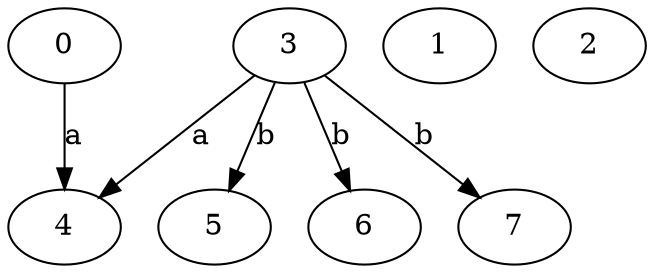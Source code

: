 strict digraph  {
0;
1;
2;
3;
4;
5;
6;
7;
0 -> 4  [label=a];
3 -> 4  [label=a];
3 -> 5  [label=b];
3 -> 6  [label=b];
3 -> 7  [label=b];
}
